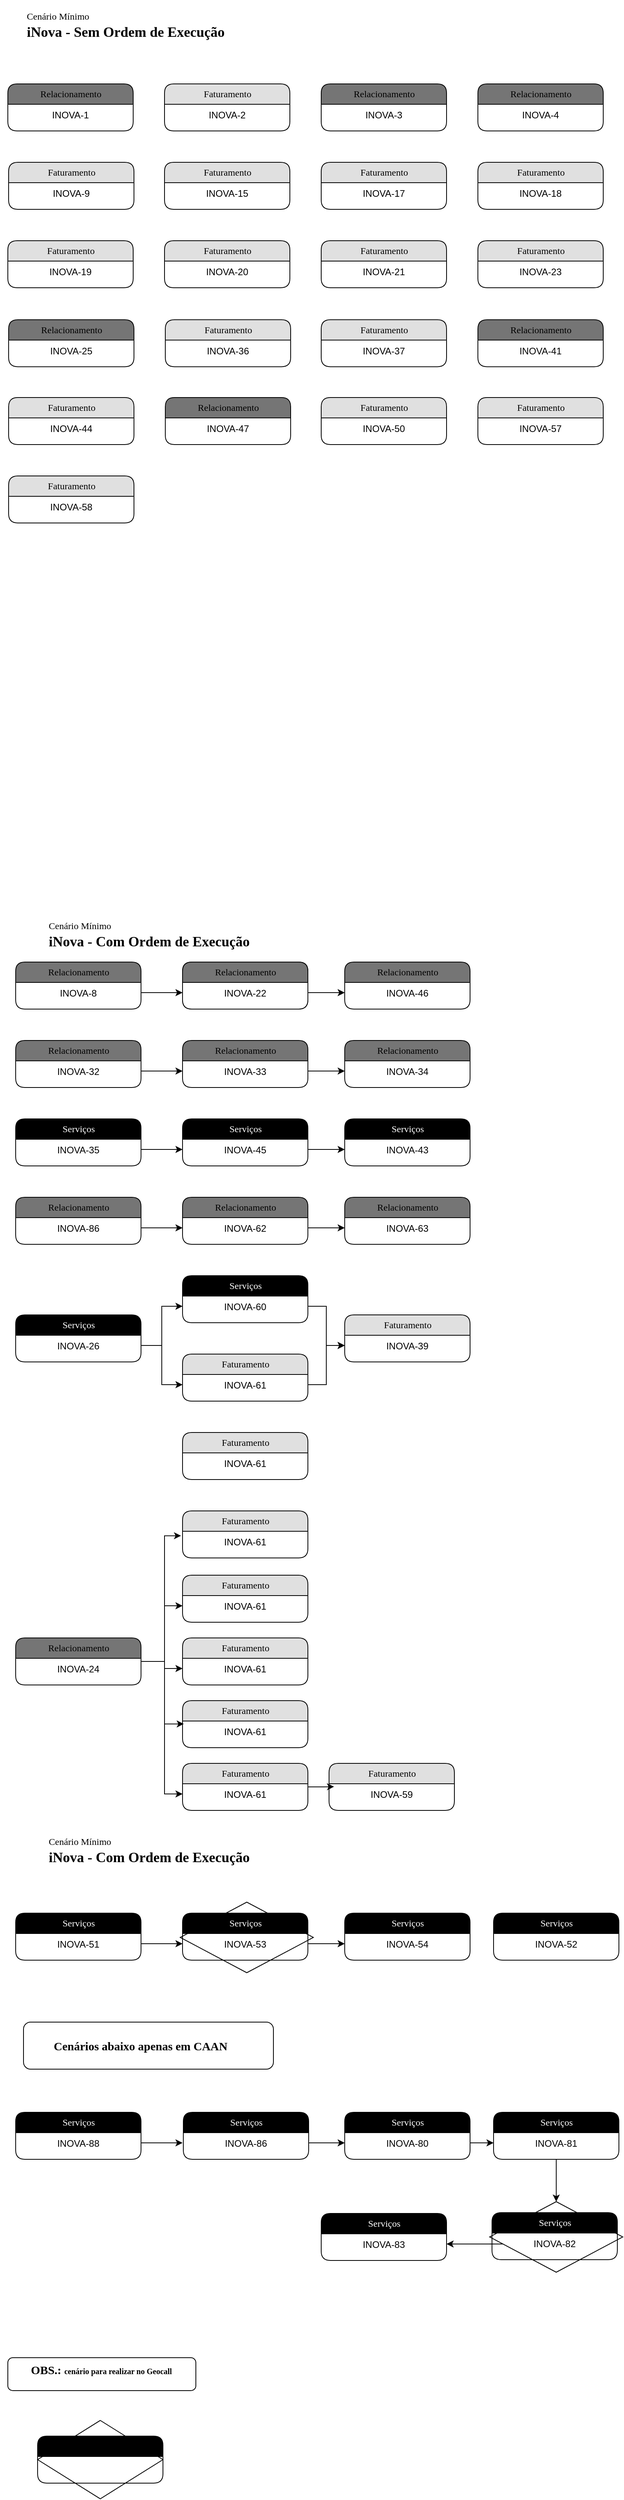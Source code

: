 <mxfile version="25.0.3">
  <diagram name="Page-1" id="5d7acffa-a066-3a61-03fe-96351882024d">
    <mxGraphModel dx="1105" dy="1634" grid="1" gridSize="10" guides="1" tooltips="1" connect="1" arrows="1" fold="1" page="1" pageScale="1" pageWidth="827" pageHeight="1169" background="#ffffff" math="0" shadow="0">
      <root>
        <mxCell id="0" />
        <mxCell id="1" parent="0" />
        <mxCell id="21ea969265ad0168-6" value="Relacionamento" style="swimlane;html=1;fontStyle=0;childLayout=stackLayout;horizontal=1;startSize=26;fillColor=#757575;horizontalStack=0;resizeParent=1;resizeLast=0;collapsible=0;marginBottom=0;swimlaneFillColor=default;align=center;rounded=1;shadow=0;comic=0;labelBackgroundColor=none;strokeWidth=1;fontFamily=Verdana;fontSize=12;swimlaneLine=1;arcSize=15;" parent="1" vertex="1">
          <mxGeometry x="30" y="-1052" width="160" height="60" as="geometry">
            <mxRectangle x="100" y="-737" width="140" height="30" as="alternateBounds" />
          </mxGeometry>
        </mxCell>
        <mxCell id="21ea969265ad0168-7" value="INOVA-1" style="text;html=1;strokeColor=none;fillColor=none;spacingLeft=4;spacingRight=4;whiteSpace=wrap;overflow=hidden;rotatable=0;points=[[0,0.5],[1,0.5]];portConstraint=eastwest;align=center;" parent="21ea969265ad0168-6" vertex="1">
          <mxGeometry y="26" width="160" height="26" as="geometry" />
        </mxCell>
        <mxCell id="HDJxrZw4YMF6eCiUrIUL-1" value="&lt;div style=&quot;text-align: left;&quot;&gt;&lt;span data-darkreader-inline-color=&quot;&quot; data-darkreader-inline-bgcolor=&quot;&quot; style=&quot;background-color: initial; color: rgb(0, 0, 0); --darkreader-inline-bgcolor: initial; --darkreader-inline-color: var(--darkreader-text-000000, #e8e6e3); font-weight: normal;&quot;&gt;&lt;font style=&quot;font-size: 12px;&quot;&gt;Cenário Mínimo&lt;/font&gt;&lt;/span&gt;&lt;/div&gt;&lt;div&gt;&lt;div&gt;iNova - Sem Ordem de Execução&lt;/div&gt;&lt;/div&gt;" style="text;html=1;align=center;verticalAlign=middle;resizable=0;points=[];autosize=1;strokeColor=none;fillColor=none;fontFamily=Verdana;fontStyle=1;fontSize=18;" vertex="1" parent="1">
          <mxGeometry x="20" y="-1159" width="320" height="60" as="geometry" />
        </mxCell>
        <mxCell id="HDJxrZw4YMF6eCiUrIUL-4" value="Faturamento" style="swimlane;html=1;fontStyle=0;childLayout=stackLayout;horizontal=1;startSize=26;fillColor=#e0e0e0;horizontalStack=0;resizeParent=1;resizeLast=0;collapsible=0;marginBottom=0;swimlaneFillColor=#ffffff;align=center;rounded=1;shadow=0;comic=0;labelBackgroundColor=none;strokeWidth=1;fontFamily=Verdana;fontSize=12;arcSize=15;" vertex="1" parent="1">
          <mxGeometry x="230" y="-1052" width="160" height="60" as="geometry" />
        </mxCell>
        <mxCell id="HDJxrZw4YMF6eCiUrIUL-5" value="INOVA-2" style="text;html=1;strokeColor=none;fillColor=none;spacingLeft=4;spacingRight=4;whiteSpace=wrap;overflow=hidden;rotatable=0;points=[[0,0.5],[1,0.5]];portConstraint=eastwest;align=center;" vertex="1" parent="HDJxrZw4YMF6eCiUrIUL-4">
          <mxGeometry y="26" width="160" height="26" as="geometry" />
        </mxCell>
        <mxCell id="HDJxrZw4YMF6eCiUrIUL-6" value="Faturamento" style="swimlane;html=1;fontStyle=0;childLayout=stackLayout;horizontal=1;startSize=26;fillColor=#e0e0e0;horizontalStack=0;resizeParent=1;resizeLast=0;collapsible=0;marginBottom=0;swimlaneFillColor=#ffffff;align=center;rounded=1;shadow=0;comic=0;labelBackgroundColor=none;strokeWidth=1;fontFamily=Verdana;fontSize=12" vertex="1" parent="1">
          <mxGeometry x="630" y="-852" width="160" height="60" as="geometry" />
        </mxCell>
        <mxCell id="HDJxrZw4YMF6eCiUrIUL-7" value="INOVA-23" style="text;html=1;strokeColor=none;fillColor=none;spacingLeft=4;spacingRight=4;whiteSpace=wrap;overflow=hidden;rotatable=0;points=[[0,0.5],[1,0.5]];portConstraint=eastwest;align=center;" vertex="1" parent="HDJxrZw4YMF6eCiUrIUL-6">
          <mxGeometry y="26" width="160" height="26" as="geometry" />
        </mxCell>
        <mxCell id="HDJxrZw4YMF6eCiUrIUL-8" value="Relacionamento" style="swimlane;html=1;fontStyle=0;childLayout=stackLayout;horizontal=1;startSize=26;fillColor=#757575;horizontalStack=0;resizeParent=1;resizeLast=0;collapsible=0;marginBottom=0;swimlaneFillColor=#ffffff;align=center;rounded=1;shadow=0;comic=0;labelBackgroundColor=none;strokeWidth=1;fontFamily=Verdana;fontSize=12;arcSize=15;" vertex="1" parent="1">
          <mxGeometry x="630" y="-1052" width="160" height="60" as="geometry" />
        </mxCell>
        <mxCell id="HDJxrZw4YMF6eCiUrIUL-9" value="INOVA-4" style="text;html=1;strokeColor=none;fillColor=none;spacingLeft=4;spacingRight=4;whiteSpace=wrap;overflow=hidden;rotatable=0;points=[[0,0.5],[1,0.5]];portConstraint=eastwest;align=center;" vertex="1" parent="HDJxrZw4YMF6eCiUrIUL-8">
          <mxGeometry y="26" width="160" height="26" as="geometry" />
        </mxCell>
        <mxCell id="HDJxrZw4YMF6eCiUrIUL-10" value="Relacionamento" style="swimlane;html=1;fontStyle=0;childLayout=stackLayout;horizontal=1;startSize=26;fillColor=#757575;horizontalStack=0;resizeParent=1;resizeLast=0;collapsible=0;marginBottom=0;swimlaneFillColor=#ffffff;align=center;rounded=1;shadow=0;comic=0;labelBackgroundColor=none;strokeWidth=1;fontFamily=Verdana;fontSize=12;arcSize=15;" vertex="1" parent="1">
          <mxGeometry x="430" y="-1052" width="160" height="60" as="geometry" />
        </mxCell>
        <mxCell id="HDJxrZw4YMF6eCiUrIUL-11" value="INOVA-3" style="text;html=1;strokeColor=none;fillColor=none;spacingLeft=4;spacingRight=4;whiteSpace=wrap;overflow=hidden;rotatable=0;points=[[0,0.5],[1,0.5]];portConstraint=eastwest;align=center;collapsible=0;" vertex="1" parent="HDJxrZw4YMF6eCiUrIUL-10">
          <mxGeometry y="26" width="160" height="26" as="geometry" />
        </mxCell>
        <mxCell id="HDJxrZw4YMF6eCiUrIUL-12" value="Faturamento" style="swimlane;html=1;fontStyle=0;childLayout=stackLayout;horizontal=1;startSize=26;fillColor=#e0e0e0;horizontalStack=0;resizeParent=1;resizeLast=0;collapsible=0;marginBottom=0;swimlaneFillColor=#ffffff;align=center;rounded=1;shadow=0;comic=0;labelBackgroundColor=none;strokeWidth=1;fontFamily=Verdana;fontSize=12;arcSize=15;" vertex="1" parent="1">
          <mxGeometry x="31" y="-952" width="160" height="60" as="geometry" />
        </mxCell>
        <mxCell id="HDJxrZw4YMF6eCiUrIUL-13" value="INOVA-9" style="text;html=1;strokeColor=none;fillColor=none;spacingLeft=4;spacingRight=4;whiteSpace=wrap;overflow=hidden;rotatable=0;points=[[0,0.5],[1,0.5]];portConstraint=eastwest;align=center;" vertex="1" parent="HDJxrZw4YMF6eCiUrIUL-12">
          <mxGeometry y="26" width="160" height="26" as="geometry" />
        </mxCell>
        <mxCell id="HDJxrZw4YMF6eCiUrIUL-16" value="Faturamento" style="swimlane;html=1;fontStyle=0;childLayout=stackLayout;horizontal=1;startSize=26;fillColor=#e0e0e0;horizontalStack=0;resizeParent=1;resizeLast=0;collapsible=0;marginBottom=0;swimlaneFillColor=#ffffff;align=center;rounded=1;shadow=0;comic=0;labelBackgroundColor=none;strokeWidth=1;fontFamily=Verdana;fontSize=12;arcSize=15;" vertex="1" parent="1">
          <mxGeometry x="630" y="-952" width="160" height="60" as="geometry" />
        </mxCell>
        <mxCell id="HDJxrZw4YMF6eCiUrIUL-17" value="INOVA-18" style="text;html=1;strokeColor=none;fillColor=none;spacingLeft=4;spacingRight=4;whiteSpace=wrap;overflow=hidden;rotatable=0;points=[[0,0.5],[1,0.5]];portConstraint=eastwest;align=center;" vertex="1" parent="HDJxrZw4YMF6eCiUrIUL-16">
          <mxGeometry y="26" width="160" height="26" as="geometry" />
        </mxCell>
        <mxCell id="HDJxrZw4YMF6eCiUrIUL-18" value="Faturamento" style="swimlane;html=1;fontStyle=0;childLayout=stackLayout;horizontal=1;startSize=26;fillColor=#e0e0e0;horizontalStack=0;resizeParent=1;resizeLast=0;collapsible=0;marginBottom=0;swimlaneFillColor=#ffffff;align=center;rounded=1;shadow=0;comic=0;labelBackgroundColor=none;strokeWidth=1;fontFamily=Verdana;fontSize=12;arcSize=15;" vertex="1" parent="1">
          <mxGeometry x="430" y="-952" width="160" height="60" as="geometry" />
        </mxCell>
        <mxCell id="HDJxrZw4YMF6eCiUrIUL-19" value="INOVA-17" style="text;html=1;strokeColor=none;fillColor=none;spacingLeft=4;spacingRight=4;whiteSpace=wrap;overflow=hidden;rotatable=0;points=[[0,0.5],[1,0.5]];portConstraint=eastwest;align=center;" vertex="1" parent="HDJxrZw4YMF6eCiUrIUL-18">
          <mxGeometry y="26" width="160" height="26" as="geometry" />
        </mxCell>
        <mxCell id="HDJxrZw4YMF6eCiUrIUL-20" value="Faturamento" style="swimlane;html=1;fontStyle=0;childLayout=stackLayout;horizontal=1;startSize=26;fillColor=#e0e0e0;horizontalStack=0;resizeParent=1;resizeLast=0;collapsible=0;marginBottom=0;swimlaneFillColor=#ffffff;align=center;rounded=1;shadow=0;comic=0;labelBackgroundColor=none;strokeWidth=1;fontFamily=Verdana;fontSize=12;arcSize=15;" vertex="1" parent="1">
          <mxGeometry x="230" y="-952" width="160" height="60" as="geometry" />
        </mxCell>
        <mxCell id="HDJxrZw4YMF6eCiUrIUL-21" value="INOVA-15" style="text;html=1;strokeColor=none;fillColor=none;spacingLeft=4;spacingRight=4;whiteSpace=wrap;overflow=hidden;rotatable=0;points=[[0,0.5],[1,0.5]];portConstraint=eastwest;align=center;" vertex="1" parent="HDJxrZw4YMF6eCiUrIUL-20">
          <mxGeometry y="26" width="160" height="26" as="geometry" />
        </mxCell>
        <mxCell id="HDJxrZw4YMF6eCiUrIUL-22" value="Faturamento" style="swimlane;html=1;fontStyle=0;childLayout=stackLayout;horizontal=1;startSize=26;fillColor=#e0e0e0;horizontalStack=0;resizeParent=1;resizeLast=0;collapsible=0;marginBottom=0;swimlaneFillColor=#ffffff;align=center;rounded=1;shadow=0;comic=0;labelBackgroundColor=none;strokeWidth=1;fontFamily=Verdana;fontSize=12;arcSize=15;" vertex="1" parent="1">
          <mxGeometry x="30" y="-852" width="160" height="60" as="geometry" />
        </mxCell>
        <mxCell id="HDJxrZw4YMF6eCiUrIUL-23" value="INOVA-19" style="text;html=1;strokeColor=none;fillColor=none;spacingLeft=4;spacingRight=4;whiteSpace=wrap;overflow=hidden;rotatable=0;points=[[0,0.5],[1,0.5]];portConstraint=eastwest;align=center;" vertex="1" parent="HDJxrZw4YMF6eCiUrIUL-22">
          <mxGeometry y="26" width="160" height="26" as="geometry" />
        </mxCell>
        <mxCell id="HDJxrZw4YMF6eCiUrIUL-47" value="Faturamento" style="swimlane;html=1;fontStyle=0;childLayout=stackLayout;horizontal=1;startSize=26;fillColor=#e0e0e0;horizontalStack=0;resizeParent=1;resizeLast=0;collapsible=0;marginBottom=0;swimlaneFillColor=#ffffff;align=center;rounded=1;shadow=0;comic=0;labelBackgroundColor=none;strokeWidth=1;fontFamily=Verdana;fontSize=12" vertex="1" parent="1">
          <mxGeometry x="630" y="-652" width="160" height="60" as="geometry" />
        </mxCell>
        <mxCell id="HDJxrZw4YMF6eCiUrIUL-48" value="INOVA-57" style="text;html=1;strokeColor=none;fillColor=none;spacingLeft=4;spacingRight=4;whiteSpace=wrap;overflow=hidden;rotatable=0;points=[[0,0.5],[1,0.5]];portConstraint=eastwest;align=center;" vertex="1" parent="HDJxrZw4YMF6eCiUrIUL-47">
          <mxGeometry y="26" width="160" height="26" as="geometry" />
        </mxCell>
        <mxCell id="HDJxrZw4YMF6eCiUrIUL-88" value="Faturamento" style="swimlane;html=1;fontStyle=0;childLayout=stackLayout;horizontal=1;startSize=26;fillColor=#e0e0e0;horizontalStack=0;resizeParent=1;resizeLast=0;collapsible=0;marginBottom=0;swimlaneFillColor=#ffffff;align=center;rounded=1;shadow=0;comic=0;labelBackgroundColor=none;strokeWidth=1;fontFamily=Verdana;fontSize=12" vertex="1" parent="1">
          <mxGeometry x="430" y="-852" width="160" height="60" as="geometry" />
        </mxCell>
        <mxCell id="HDJxrZw4YMF6eCiUrIUL-89" value="INOVA-21" style="text;html=1;strokeColor=none;fillColor=none;spacingLeft=4;spacingRight=4;whiteSpace=wrap;overflow=hidden;rotatable=0;points=[[0,0.5],[1,0.5]];portConstraint=eastwest;align=center;" vertex="1" parent="HDJxrZw4YMF6eCiUrIUL-88">
          <mxGeometry y="26" width="160" height="26" as="geometry" />
        </mxCell>
        <mxCell id="HDJxrZw4YMF6eCiUrIUL-90" value="&lt;div style=&quot;text-align: left;&quot;&gt;&lt;span data-darkreader-inline-color=&quot;&quot; data-darkreader-inline-bgcolor=&quot;&quot; style=&quot;background-color: initial; color: rgb(0, 0, 0); --darkreader-inline-bgcolor: initial; --darkreader-inline-color: var(--darkreader-text-000000, #e8e6e3); font-weight: normal;&quot;&gt;&lt;font style=&quot;font-size: 12px;&quot;&gt;Cenário Mínimo&lt;/font&gt;&lt;/span&gt;&lt;/div&gt;&lt;div&gt;&lt;div&gt;iNova - Com Ordem de Execução&lt;/div&gt;&lt;/div&gt;" style="text;html=1;align=center;verticalAlign=middle;resizable=0;points=[];autosize=1;strokeColor=none;fillColor=none;fontFamily=Verdana;fontStyle=1;fontSize=18;" vertex="1" parent="1">
          <mxGeometry x="50" y="1" width="320" height="60" as="geometry" />
        </mxCell>
        <mxCell id="HDJxrZw4YMF6eCiUrIUL-93" value="Faturamento" style="swimlane;html=1;fontStyle=0;childLayout=stackLayout;horizontal=1;startSize=26;fillColor=#e0e0e0;horizontalStack=0;resizeParent=1;resizeLast=0;collapsible=0;marginBottom=0;swimlaneFillColor=#ffffff;align=center;rounded=1;shadow=0;comic=0;labelBackgroundColor=none;strokeWidth=1;fontFamily=Verdana;fontSize=12;arcSize=15;" vertex="1" parent="1">
          <mxGeometry x="430" y="-652" width="160" height="60" as="geometry" />
        </mxCell>
        <mxCell id="HDJxrZw4YMF6eCiUrIUL-94" value="INOVA-50" style="text;html=1;strokeColor=none;fillColor=none;spacingLeft=4;spacingRight=4;whiteSpace=wrap;overflow=hidden;rotatable=0;points=[[0,0.5],[1,0.5]];portConstraint=eastwest;align=center;" vertex="1" parent="HDJxrZw4YMF6eCiUrIUL-93">
          <mxGeometry y="26" width="160" height="26" as="geometry" />
        </mxCell>
        <mxCell id="HDJxrZw4YMF6eCiUrIUL-95" value="Relacionamento" style="swimlane;html=1;fontStyle=0;childLayout=stackLayout;horizontal=1;startSize=26;fillColor=#757575;horizontalStack=0;resizeParent=1;resizeLast=0;collapsible=0;marginBottom=0;swimlaneFillColor=#ffffff;align=center;rounded=1;shadow=0;comic=0;labelBackgroundColor=none;strokeWidth=1;fontFamily=Verdana;fontSize=12;arcSize=15;" vertex="1" parent="1">
          <mxGeometry x="231" y="-652" width="160" height="60" as="geometry" />
        </mxCell>
        <mxCell id="HDJxrZw4YMF6eCiUrIUL-96" value="INOVA-47" style="text;html=1;strokeColor=none;fillColor=none;spacingLeft=4;spacingRight=4;whiteSpace=wrap;overflow=hidden;rotatable=0;points=[[0,0.5],[1,0.5]];portConstraint=eastwest;align=center;" vertex="1" parent="HDJxrZw4YMF6eCiUrIUL-95">
          <mxGeometry y="26" width="160" height="26" as="geometry" />
        </mxCell>
        <mxCell id="HDJxrZw4YMF6eCiUrIUL-111" value="Faturamento" style="swimlane;html=1;fontStyle=0;childLayout=stackLayout;horizontal=1;startSize=26;fillColor=#e0e0e0;horizontalStack=0;resizeParent=1;resizeLast=0;collapsible=0;marginBottom=0;swimlaneFillColor=#ffffff;align=center;rounded=1;shadow=0;comic=0;labelBackgroundColor=none;strokeWidth=1;fontFamily=Verdana;fontSize=12;arcSize=15;" vertex="1" parent="1">
          <mxGeometry x="230" y="-852" width="160" height="60" as="geometry" />
        </mxCell>
        <mxCell id="HDJxrZw4YMF6eCiUrIUL-112" value="INOVA-20" style="text;html=1;strokeColor=none;fillColor=none;spacingLeft=4;spacingRight=4;whiteSpace=wrap;overflow=hidden;rotatable=0;points=[[0,0.5],[1,0.5]];portConstraint=eastwest;align=center;" vertex="1" parent="HDJxrZw4YMF6eCiUrIUL-111">
          <mxGeometry y="26" width="160" height="26" as="geometry" />
        </mxCell>
        <mxCell id="HDJxrZw4YMF6eCiUrIUL-113" value="Faturamento" style="swimlane;html=1;fontStyle=0;childLayout=stackLayout;horizontal=1;startSize=26;fillColor=#e0e0e0;horizontalStack=0;resizeParent=1;resizeLast=0;collapsible=0;marginBottom=0;swimlaneFillColor=#ffffff;align=center;rounded=1;shadow=0;comic=0;labelBackgroundColor=none;strokeWidth=1;fontFamily=Verdana;fontSize=12" vertex="1" parent="1">
          <mxGeometry x="231" y="-751.25" width="160" height="60" as="geometry" />
        </mxCell>
        <mxCell id="HDJxrZw4YMF6eCiUrIUL-114" value="INOVA-36" style="text;html=1;strokeColor=none;fillColor=none;spacingLeft=4;spacingRight=4;whiteSpace=wrap;overflow=hidden;rotatable=0;points=[[0,0.5],[1,0.5]];portConstraint=eastwest;align=center;" vertex="1" parent="HDJxrZw4YMF6eCiUrIUL-113">
          <mxGeometry y="26" width="160" height="26" as="geometry" />
        </mxCell>
        <mxCell id="HDJxrZw4YMF6eCiUrIUL-115" value="Relacionamento" style="swimlane;html=1;fontStyle=0;childLayout=stackLayout;horizontal=1;startSize=26;fillColor=#757575;horizontalStack=0;resizeParent=1;resizeLast=0;collapsible=0;marginBottom=0;swimlaneFillColor=#ffffff;align=center;rounded=1;shadow=0;comic=0;labelBackgroundColor=none;strokeWidth=1;fontFamily=Verdana;fontSize=12;arcSize=15;" vertex="1" parent="1">
          <mxGeometry x="630" y="-751.25" width="160" height="60" as="geometry" />
        </mxCell>
        <mxCell id="HDJxrZw4YMF6eCiUrIUL-116" value="INOVA-41" style="text;html=1;strokeColor=none;fillColor=none;spacingLeft=4;spacingRight=4;whiteSpace=wrap;overflow=hidden;rotatable=0;points=[[0,0.5],[1,0.5]];portConstraint=eastwest;align=center;" vertex="1" parent="HDJxrZw4YMF6eCiUrIUL-115">
          <mxGeometry y="26" width="160" height="26" as="geometry" />
        </mxCell>
        <mxCell id="HDJxrZw4YMF6eCiUrIUL-117" value="Faturamento" style="swimlane;html=1;fontStyle=0;childLayout=stackLayout;horizontal=1;startSize=26;fillColor=#e0e0e0;horizontalStack=0;resizeParent=1;resizeLast=0;collapsible=0;marginBottom=0;swimlaneFillColor=#ffffff;align=center;rounded=1;shadow=0;comic=0;labelBackgroundColor=none;strokeWidth=1;fontFamily=Verdana;fontSize=12;arcSize=15;" vertex="1" parent="1">
          <mxGeometry x="31" y="-652" width="160" height="60" as="geometry" />
        </mxCell>
        <mxCell id="HDJxrZw4YMF6eCiUrIUL-118" value="INOVA-44" style="text;html=1;strokeColor=none;fillColor=none;spacingLeft=4;spacingRight=4;whiteSpace=wrap;overflow=hidden;rotatable=0;points=[[0,0.5],[1,0.5]];portConstraint=eastwest;align=center;" vertex="1" parent="HDJxrZw4YMF6eCiUrIUL-117">
          <mxGeometry y="26" width="160" height="26" as="geometry" />
        </mxCell>
        <mxCell id="HDJxrZw4YMF6eCiUrIUL-119" value="Relacionamento" style="swimlane;html=1;fontStyle=0;childLayout=stackLayout;horizontal=1;startSize=26;fillColor=#757575;horizontalStack=0;resizeParent=1;resizeLast=0;collapsible=0;marginBottom=0;swimlaneFillColor=#ffffff;align=center;rounded=1;shadow=0;comic=0;labelBackgroundColor=none;strokeWidth=1;fontFamily=Verdana;fontSize=12;arcSize=15;" vertex="1" parent="1">
          <mxGeometry x="31" y="-751.25" width="160" height="60" as="geometry" />
        </mxCell>
        <mxCell id="HDJxrZw4YMF6eCiUrIUL-120" value="INOVA-25" style="text;html=1;strokeColor=none;fillColor=none;spacingLeft=4;spacingRight=4;whiteSpace=wrap;overflow=hidden;rotatable=0;points=[[0,0.5],[1,0.5]];portConstraint=eastwest;align=center;" vertex="1" parent="HDJxrZw4YMF6eCiUrIUL-119">
          <mxGeometry y="26" width="160" height="26" as="geometry" />
        </mxCell>
        <mxCell id="HDJxrZw4YMF6eCiUrIUL-121" value="Faturamento" style="swimlane;html=1;fontStyle=0;childLayout=stackLayout;horizontal=1;startSize=26;fillColor=#e0e0e0;horizontalStack=0;resizeParent=1;resizeLast=0;collapsible=0;marginBottom=0;swimlaneFillColor=#ffffff;align=center;rounded=1;shadow=0;comic=0;labelBackgroundColor=none;strokeWidth=1;fontFamily=Verdana;fontSize=12" vertex="1" parent="1">
          <mxGeometry x="430" y="-751.25" width="160" height="60" as="geometry" />
        </mxCell>
        <mxCell id="HDJxrZw4YMF6eCiUrIUL-122" value="INOVA-37" style="text;html=1;strokeColor=none;fillColor=none;spacingLeft=4;spacingRight=4;whiteSpace=wrap;overflow=hidden;rotatable=0;points=[[0,0.5],[1,0.5]];portConstraint=eastwest;align=center;" vertex="1" parent="HDJxrZw4YMF6eCiUrIUL-121">
          <mxGeometry y="26" width="160" height="26" as="geometry" />
        </mxCell>
        <mxCell id="HDJxrZw4YMF6eCiUrIUL-123" value="Faturamento" style="swimlane;html=1;fontStyle=0;childLayout=stackLayout;horizontal=1;startSize=26;fillColor=#e0e0e0;horizontalStack=0;resizeParent=1;resizeLast=0;collapsible=0;marginBottom=0;swimlaneFillColor=#ffffff;align=center;rounded=1;shadow=0;comic=0;labelBackgroundColor=none;strokeWidth=1;fontFamily=Verdana;fontSize=12;arcSize=15;" vertex="1" parent="1">
          <mxGeometry x="31" y="-552" width="160" height="60" as="geometry" />
        </mxCell>
        <mxCell id="HDJxrZw4YMF6eCiUrIUL-124" value="INOVA-58" style="text;html=1;strokeColor=none;fillColor=none;spacingLeft=4;spacingRight=4;whiteSpace=wrap;overflow=hidden;rotatable=0;points=[[0,0.5],[1,0.5]];portConstraint=eastwest;align=center;" vertex="1" parent="HDJxrZw4YMF6eCiUrIUL-123">
          <mxGeometry y="26" width="160" height="26" as="geometry" />
        </mxCell>
        <mxCell id="HDJxrZw4YMF6eCiUrIUL-125" value="Relacionamento" style="swimlane;html=1;fontStyle=0;childLayout=stackLayout;horizontal=1;startSize=26;fillColor=#757575;horizontalStack=0;resizeParent=1;resizeLast=0;collapsible=0;marginBottom=0;swimlaneFillColor=default;align=center;rounded=1;shadow=0;comic=0;labelBackgroundColor=none;strokeWidth=1;fontFamily=Verdana;fontSize=12;swimlaneLine=1;arcSize=15;" vertex="1" parent="1">
          <mxGeometry x="40" y="68" width="160" height="60" as="geometry">
            <mxRectangle x="100" y="-737" width="140" height="30" as="alternateBounds" />
          </mxGeometry>
        </mxCell>
        <mxCell id="HDJxrZw4YMF6eCiUrIUL-126" value="INOVA-8" style="text;html=1;strokeColor=none;fillColor=none;spacingLeft=4;spacingRight=4;whiteSpace=wrap;overflow=hidden;rotatable=0;points=[[0,0.5],[1,0.5]];portConstraint=eastwest;align=center;" vertex="1" parent="HDJxrZw4YMF6eCiUrIUL-125">
          <mxGeometry y="26" width="160" height="26" as="geometry" />
        </mxCell>
        <mxCell id="HDJxrZw4YMF6eCiUrIUL-129" value="Faturamento" style="swimlane;html=1;fontStyle=0;childLayout=stackLayout;horizontal=1;startSize=26;fillColor=#e0e0e0;horizontalStack=0;resizeParent=1;resizeLast=0;collapsible=0;marginBottom=0;swimlaneFillColor=#ffffff;align=center;rounded=1;shadow=0;comic=0;labelBackgroundColor=none;strokeWidth=1;fontFamily=Verdana;fontSize=12;arcSize=15;" vertex="1" parent="1">
          <mxGeometry x="253" y="568" width="160" height="60" as="geometry" />
        </mxCell>
        <mxCell id="HDJxrZw4YMF6eCiUrIUL-130" value="INOVA-61" style="text;html=1;strokeColor=none;fillColor=none;spacingLeft=4;spacingRight=4;whiteSpace=wrap;overflow=hidden;rotatable=0;points=[[0,0.5],[1,0.5]];portConstraint=eastwest;align=center;" vertex="1" parent="HDJxrZw4YMF6eCiUrIUL-129">
          <mxGeometry y="26" width="160" height="26" as="geometry" />
        </mxCell>
        <mxCell id="HDJxrZw4YMF6eCiUrIUL-131" value="Serviços" style="swimlane;html=1;fontStyle=0;childLayout=stackLayout;horizontal=1;startSize=26;fillColor=#000000;horizontalStack=0;resizeParent=1;resizeLast=0;collapsible=0;marginBottom=0;swimlaneFillColor=#ffffff;align=center;rounded=1;shadow=0;comic=0;labelBackgroundColor=none;strokeWidth=1;fontFamily=Verdana;fontSize=12;arcSize=15;fillStyle=solid;fontColor=#FFFFFF;" vertex="1" parent="1">
          <mxGeometry x="40" y="268" width="160" height="60" as="geometry" />
        </mxCell>
        <mxCell id="HDJxrZw4YMF6eCiUrIUL-132" value="INOVA-35" style="text;html=1;strokeColor=none;fillColor=none;spacingLeft=4;spacingRight=4;whiteSpace=wrap;overflow=hidden;rotatable=0;points=[[0,0.5],[1,0.5]];portConstraint=eastwest;align=center;" vertex="1" parent="HDJxrZw4YMF6eCiUrIUL-131">
          <mxGeometry y="26" width="160" height="26" as="geometry" />
        </mxCell>
        <mxCell id="HDJxrZw4YMF6eCiUrIUL-135" value="Relacionamento" style="swimlane;html=1;fontStyle=0;childLayout=stackLayout;horizontal=1;startSize=26;fillColor=#757575;horizontalStack=0;resizeParent=1;resizeLast=0;collapsible=0;marginBottom=0;swimlaneFillColor=default;align=center;rounded=1;shadow=0;comic=0;labelBackgroundColor=none;strokeWidth=1;fontFamily=Verdana;fontSize=12;swimlaneLine=1;arcSize=15;" vertex="1" parent="1">
          <mxGeometry x="40" y="168" width="160" height="60" as="geometry">
            <mxRectangle x="100" y="-737" width="140" height="30" as="alternateBounds" />
          </mxGeometry>
        </mxCell>
        <mxCell id="HDJxrZw4YMF6eCiUrIUL-136" value="INOVA-32" style="text;html=1;strokeColor=none;fillColor=none;spacingLeft=4;spacingRight=4;whiteSpace=wrap;overflow=hidden;rotatable=0;points=[[0,0.5],[1,0.5]];portConstraint=eastwest;align=center;" vertex="1" parent="HDJxrZw4YMF6eCiUrIUL-135">
          <mxGeometry y="26" width="160" height="26" as="geometry" />
        </mxCell>
        <mxCell id="HDJxrZw4YMF6eCiUrIUL-137" value="Relacionamento" style="swimlane;html=1;fontStyle=0;childLayout=stackLayout;horizontal=1;startSize=26;fillColor=#757575;horizontalStack=0;resizeParent=1;resizeLast=0;collapsible=0;marginBottom=0;swimlaneFillColor=default;align=center;rounded=1;shadow=0;comic=0;labelBackgroundColor=none;strokeWidth=1;fontFamily=Verdana;fontSize=12;swimlaneLine=1;arcSize=15;" vertex="1" parent="1">
          <mxGeometry x="40" y="368" width="160" height="60" as="geometry">
            <mxRectangle x="100" y="-737" width="140" height="30" as="alternateBounds" />
          </mxGeometry>
        </mxCell>
        <mxCell id="HDJxrZw4YMF6eCiUrIUL-138" value="INOVA-86&lt;div&gt;&lt;br&gt;&lt;/div&gt;" style="text;html=1;strokeColor=none;fillColor=none;spacingLeft=4;spacingRight=4;whiteSpace=wrap;overflow=hidden;rotatable=0;points=[[0,0.5],[1,0.5]];portConstraint=eastwest;align=center;" vertex="1" parent="HDJxrZw4YMF6eCiUrIUL-137">
          <mxGeometry y="26" width="160" height="26" as="geometry" />
        </mxCell>
        <mxCell id="HDJxrZw4YMF6eCiUrIUL-139" value="Serviços" style="swimlane;html=1;fontStyle=0;childLayout=stackLayout;horizontal=1;startSize=26;fillColor=#000000;horizontalStack=0;resizeParent=1;resizeLast=0;collapsible=0;marginBottom=0;swimlaneFillColor=#ffffff;align=center;rounded=1;shadow=0;comic=0;labelBackgroundColor=none;strokeWidth=1;fontFamily=Verdana;fontSize=12;arcSize=15;fillStyle=solid;fontColor=#FFFFFF;" vertex="1" parent="1">
          <mxGeometry x="40" y="518" width="160" height="60" as="geometry" />
        </mxCell>
        <mxCell id="HDJxrZw4YMF6eCiUrIUL-140" value="INOVA-26" style="text;html=1;strokeColor=none;fillColor=none;spacingLeft=4;spacingRight=4;whiteSpace=wrap;overflow=hidden;rotatable=0;points=[[0,0.5],[1,0.5]];portConstraint=eastwest;align=center;" vertex="1" parent="HDJxrZw4YMF6eCiUrIUL-139">
          <mxGeometry y="26" width="160" height="26" as="geometry" />
        </mxCell>
        <mxCell id="HDJxrZw4YMF6eCiUrIUL-197" value="" style="edgeStyle=orthogonalEdgeStyle;rounded=0;orthogonalLoop=1;jettySize=auto;html=1;" edge="1" parent="1" source="HDJxrZw4YMF6eCiUrIUL-141" target="HDJxrZw4YMF6eCiUrIUL-192">
          <mxGeometry relative="1" as="geometry">
            <Array as="points">
              <mxPoint x="230" y="960" />
              <mxPoint x="230" y="969" />
            </Array>
          </mxGeometry>
        </mxCell>
        <mxCell id="HDJxrZw4YMF6eCiUrIUL-198" style="edgeStyle=orthogonalEdgeStyle;rounded=0;orthogonalLoop=1;jettySize=auto;html=1;entryX=0;entryY=0.5;entryDx=0;entryDy=0;" edge="1" parent="1" source="HDJxrZw4YMF6eCiUrIUL-141" target="HDJxrZw4YMF6eCiUrIUL-190">
          <mxGeometry relative="1" as="geometry">
            <Array as="points">
              <mxPoint x="230" y="960" />
              <mxPoint x="230" y="889" />
            </Array>
          </mxGeometry>
        </mxCell>
        <mxCell id="HDJxrZw4YMF6eCiUrIUL-203" style="edgeStyle=orthogonalEdgeStyle;rounded=0;orthogonalLoop=1;jettySize=auto;html=1;entryX=0;entryY=0.5;entryDx=0;entryDy=0;" edge="1" parent="1" source="HDJxrZw4YMF6eCiUrIUL-141" target="HDJxrZw4YMF6eCiUrIUL-196">
          <mxGeometry relative="1" as="geometry">
            <Array as="points">
              <mxPoint x="230" y="960" />
              <mxPoint x="230" y="1129" />
            </Array>
          </mxGeometry>
        </mxCell>
        <mxCell id="HDJxrZw4YMF6eCiUrIUL-141" value="Relacionamento" style="swimlane;html=1;fontStyle=0;childLayout=stackLayout;horizontal=1;startSize=26;fillColor=#757575;horizontalStack=0;resizeParent=1;resizeLast=0;collapsible=0;marginBottom=0;swimlaneFillColor=default;align=center;rounded=1;shadow=0;comic=0;labelBackgroundColor=none;strokeWidth=1;fontFamily=Verdana;fontSize=12;swimlaneLine=1;arcSize=15;" vertex="1" parent="1">
          <mxGeometry x="40" y="930" width="160" height="60" as="geometry">
            <mxRectangle x="100" y="-737" width="140" height="30" as="alternateBounds" />
          </mxGeometry>
        </mxCell>
        <mxCell id="HDJxrZw4YMF6eCiUrIUL-142" value="INOVA-24" style="text;html=1;strokeColor=none;fillColor=none;spacingLeft=4;spacingRight=4;whiteSpace=wrap;overflow=hidden;rotatable=0;points=[[0,0.5],[1,0.5]];portConstraint=eastwest;align=center;" vertex="1" parent="HDJxrZw4YMF6eCiUrIUL-141">
          <mxGeometry y="26" width="160" height="26" as="geometry" />
        </mxCell>
        <mxCell id="HDJxrZw4YMF6eCiUrIUL-143" value="Relacionamento" style="swimlane;html=1;fontStyle=0;childLayout=stackLayout;horizontal=1;startSize=26;fillColor=#757575;horizontalStack=0;resizeParent=1;resizeLast=0;collapsible=0;marginBottom=0;swimlaneFillColor=default;align=center;rounded=1;shadow=0;comic=0;labelBackgroundColor=none;strokeWidth=1;fontFamily=Verdana;fontSize=12;swimlaneLine=1;arcSize=15;" vertex="1" parent="1">
          <mxGeometry x="253" y="68" width="160" height="60" as="geometry">
            <mxRectangle x="100" y="-737" width="140" height="30" as="alternateBounds" />
          </mxGeometry>
        </mxCell>
        <mxCell id="HDJxrZw4YMF6eCiUrIUL-144" value="INOVA-1" style="text;html=1;strokeColor=none;fillColor=none;spacingLeft=4;spacingRight=4;whiteSpace=wrap;overflow=hidden;rotatable=0;points=[[0,0.5],[1,0.5]];portConstraint=eastwest;align=center;" vertex="1" parent="HDJxrZw4YMF6eCiUrIUL-143">
          <mxGeometry y="26" width="160" height="26" as="geometry" />
        </mxCell>
        <mxCell id="HDJxrZw4YMF6eCiUrIUL-145" value="" style="edgeStyle=orthogonalEdgeStyle;rounded=0;orthogonalLoop=1;jettySize=auto;html=1;" edge="1" parent="1" source="HDJxrZw4YMF6eCiUrIUL-126" target="HDJxrZw4YMF6eCiUrIUL-144">
          <mxGeometry relative="1" as="geometry" />
        </mxCell>
        <mxCell id="HDJxrZw4YMF6eCiUrIUL-146" value="Relacionamento" style="swimlane;html=1;fontStyle=0;childLayout=stackLayout;horizontal=1;startSize=26;fillColor=#757575;horizontalStack=0;resizeParent=1;resizeLast=0;collapsible=0;marginBottom=0;swimlaneFillColor=default;align=center;rounded=1;shadow=0;comic=0;labelBackgroundColor=none;strokeWidth=1;fontFamily=Verdana;fontSize=12;swimlaneLine=1;arcSize=15;" vertex="1" parent="1">
          <mxGeometry x="253" y="68" width="160" height="60" as="geometry">
            <mxRectangle x="100" y="-737" width="140" height="30" as="alternateBounds" />
          </mxGeometry>
        </mxCell>
        <mxCell id="HDJxrZw4YMF6eCiUrIUL-147" value="INOVA-22" style="text;html=1;strokeColor=none;fillColor=none;spacingLeft=4;spacingRight=4;whiteSpace=wrap;overflow=hidden;rotatable=0;points=[[0,0.5],[1,0.5]];portConstraint=eastwest;align=center;" vertex="1" parent="HDJxrZw4YMF6eCiUrIUL-146">
          <mxGeometry y="26" width="160" height="26" as="geometry" />
        </mxCell>
        <mxCell id="HDJxrZw4YMF6eCiUrIUL-148" value="Relacionamento" style="swimlane;html=1;fontStyle=0;childLayout=stackLayout;horizontal=1;startSize=26;fillColor=#757575;horizontalStack=0;resizeParent=1;resizeLast=0;collapsible=0;marginBottom=0;swimlaneFillColor=default;align=center;rounded=1;shadow=0;comic=0;labelBackgroundColor=none;strokeWidth=1;fontFamily=Verdana;fontSize=12;swimlaneLine=1;arcSize=15;" vertex="1" parent="1">
          <mxGeometry x="460" y="68" width="160" height="60" as="geometry">
            <mxRectangle x="100" y="-737" width="140" height="30" as="alternateBounds" />
          </mxGeometry>
        </mxCell>
        <mxCell id="HDJxrZw4YMF6eCiUrIUL-149" value="INOVA-46" style="text;html=1;strokeColor=none;fillColor=none;spacingLeft=4;spacingRight=4;whiteSpace=wrap;overflow=hidden;rotatable=0;points=[[0,0.5],[1,0.5]];portConstraint=eastwest;align=center;" vertex="1" parent="HDJxrZw4YMF6eCiUrIUL-148">
          <mxGeometry y="26" width="160" height="26" as="geometry" />
        </mxCell>
        <mxCell id="HDJxrZw4YMF6eCiUrIUL-152" value="" style="edgeStyle=orthogonalEdgeStyle;rounded=0;orthogonalLoop=1;jettySize=auto;html=1;" edge="1" parent="1" source="HDJxrZw4YMF6eCiUrIUL-147" target="HDJxrZw4YMF6eCiUrIUL-149">
          <mxGeometry relative="1" as="geometry" />
        </mxCell>
        <mxCell id="HDJxrZw4YMF6eCiUrIUL-153" value="Relacionamento" style="swimlane;html=1;fontStyle=0;childLayout=stackLayout;horizontal=1;startSize=26;fillColor=#757575;horizontalStack=0;resizeParent=1;resizeLast=0;collapsible=0;marginBottom=0;swimlaneFillColor=default;align=center;rounded=1;shadow=0;comic=0;labelBackgroundColor=none;strokeWidth=1;fontFamily=Verdana;fontSize=12;swimlaneLine=1;arcSize=15;" vertex="1" parent="1">
          <mxGeometry x="253" y="168" width="160" height="60" as="geometry">
            <mxRectangle x="100" y="-737" width="140" height="30" as="alternateBounds" />
          </mxGeometry>
        </mxCell>
        <mxCell id="HDJxrZw4YMF6eCiUrIUL-154" value="INOVA-33" style="text;html=1;strokeColor=none;fillColor=none;spacingLeft=4;spacingRight=4;whiteSpace=wrap;overflow=hidden;rotatable=0;points=[[0,0.5],[1,0.5]];portConstraint=eastwest;align=center;" vertex="1" parent="HDJxrZw4YMF6eCiUrIUL-153">
          <mxGeometry y="26" width="160" height="26" as="geometry" />
        </mxCell>
        <mxCell id="HDJxrZw4YMF6eCiUrIUL-155" value="" style="edgeStyle=orthogonalEdgeStyle;rounded=0;orthogonalLoop=1;jettySize=auto;html=1;" edge="1" parent="1" source="HDJxrZw4YMF6eCiUrIUL-136" target="HDJxrZw4YMF6eCiUrIUL-154">
          <mxGeometry relative="1" as="geometry" />
        </mxCell>
        <mxCell id="HDJxrZw4YMF6eCiUrIUL-156" value="Relacionamento" style="swimlane;html=1;fontStyle=0;childLayout=stackLayout;horizontal=1;startSize=26;fillColor=#757575;horizontalStack=0;resizeParent=1;resizeLast=0;collapsible=0;marginBottom=0;swimlaneFillColor=default;align=center;rounded=1;shadow=0;comic=0;labelBackgroundColor=none;strokeWidth=1;fontFamily=Verdana;fontSize=12;swimlaneLine=1;arcSize=15;" vertex="1" parent="1">
          <mxGeometry x="460" y="168" width="160" height="60" as="geometry">
            <mxRectangle x="100" y="-737" width="140" height="30" as="alternateBounds" />
          </mxGeometry>
        </mxCell>
        <mxCell id="HDJxrZw4YMF6eCiUrIUL-157" value="INOVA-34" style="text;html=1;strokeColor=none;fillColor=none;spacingLeft=4;spacingRight=4;whiteSpace=wrap;overflow=hidden;rotatable=0;points=[[0,0.5],[1,0.5]];portConstraint=eastwest;align=center;" vertex="1" parent="HDJxrZw4YMF6eCiUrIUL-156">
          <mxGeometry y="26" width="160" height="26" as="geometry" />
        </mxCell>
        <mxCell id="HDJxrZw4YMF6eCiUrIUL-158" value="" style="edgeStyle=orthogonalEdgeStyle;rounded=0;orthogonalLoop=1;jettySize=auto;html=1;" edge="1" parent="1" source="HDJxrZw4YMF6eCiUrIUL-154" target="HDJxrZw4YMF6eCiUrIUL-157">
          <mxGeometry relative="1" as="geometry" />
        </mxCell>
        <mxCell id="HDJxrZw4YMF6eCiUrIUL-159" value="Serviços" style="swimlane;html=1;fontStyle=0;childLayout=stackLayout;horizontal=1;startSize=26;fillColor=#000000;horizontalStack=0;resizeParent=1;resizeLast=0;collapsible=0;marginBottom=0;swimlaneFillColor=#ffffff;align=center;rounded=1;shadow=0;comic=0;labelBackgroundColor=none;strokeWidth=1;fontFamily=Verdana;fontSize=12;arcSize=15;fillStyle=solid;fontColor=#FFFFFF;" vertex="1" parent="1">
          <mxGeometry x="253" y="268" width="160" height="60" as="geometry" />
        </mxCell>
        <mxCell id="HDJxrZw4YMF6eCiUrIUL-160" value="INOVA-45" style="text;html=1;strokeColor=none;fillColor=none;spacingLeft=4;spacingRight=4;whiteSpace=wrap;overflow=hidden;rotatable=0;points=[[0,0.5],[1,0.5]];portConstraint=eastwest;align=center;" vertex="1" parent="HDJxrZw4YMF6eCiUrIUL-159">
          <mxGeometry y="26" width="160" height="26" as="geometry" />
        </mxCell>
        <mxCell id="HDJxrZw4YMF6eCiUrIUL-161" value="Serviços" style="swimlane;html=1;fontStyle=0;childLayout=stackLayout;horizontal=1;startSize=26;fillColor=#000000;horizontalStack=0;resizeParent=1;resizeLast=0;collapsible=0;marginBottom=0;swimlaneFillColor=#ffffff;align=center;rounded=1;shadow=0;comic=0;labelBackgroundColor=none;strokeWidth=1;fontFamily=Verdana;fontSize=12;arcSize=15;fillStyle=solid;fontColor=#FFFFFF;" vertex="1" parent="1">
          <mxGeometry x="460" y="268" width="160" height="60" as="geometry" />
        </mxCell>
        <mxCell id="HDJxrZw4YMF6eCiUrIUL-162" value="INOVA-43" style="text;html=1;strokeColor=none;fillColor=none;spacingLeft=4;spacingRight=4;whiteSpace=wrap;overflow=hidden;rotatable=0;points=[[0,0.5],[1,0.5]];portConstraint=eastwest;align=center;" vertex="1" parent="HDJxrZw4YMF6eCiUrIUL-161">
          <mxGeometry y="26" width="160" height="26" as="geometry" />
        </mxCell>
        <mxCell id="HDJxrZw4YMF6eCiUrIUL-163" value="" style="edgeStyle=orthogonalEdgeStyle;rounded=0;orthogonalLoop=1;jettySize=auto;html=1;" edge="1" parent="1" source="HDJxrZw4YMF6eCiUrIUL-132" target="HDJxrZw4YMF6eCiUrIUL-160">
          <mxGeometry relative="1" as="geometry" />
        </mxCell>
        <mxCell id="HDJxrZw4YMF6eCiUrIUL-164" value="" style="edgeStyle=orthogonalEdgeStyle;rounded=0;orthogonalLoop=1;jettySize=auto;html=1;" edge="1" parent="1" source="HDJxrZw4YMF6eCiUrIUL-160" target="HDJxrZw4YMF6eCiUrIUL-162">
          <mxGeometry relative="1" as="geometry" />
        </mxCell>
        <mxCell id="HDJxrZw4YMF6eCiUrIUL-165" value="Relacionamento" style="swimlane;html=1;fontStyle=0;childLayout=stackLayout;horizontal=1;startSize=26;fillColor=#757575;horizontalStack=0;resizeParent=1;resizeLast=0;collapsible=0;marginBottom=0;swimlaneFillColor=default;align=center;rounded=1;shadow=0;comic=0;labelBackgroundColor=none;strokeWidth=1;fontFamily=Verdana;fontSize=12;swimlaneLine=1;arcSize=15;" vertex="1" parent="1">
          <mxGeometry x="253" y="368" width="160" height="60" as="geometry">
            <mxRectangle x="100" y="-737" width="140" height="30" as="alternateBounds" />
          </mxGeometry>
        </mxCell>
        <mxCell id="HDJxrZw4YMF6eCiUrIUL-166" value="INOVA-62&lt;div&gt;&lt;br&gt;&lt;/div&gt;" style="text;html=1;strokeColor=none;fillColor=none;spacingLeft=4;spacingRight=4;whiteSpace=wrap;overflow=hidden;rotatable=0;points=[[0,0.5],[1,0.5]];portConstraint=eastwest;align=center;" vertex="1" parent="HDJxrZw4YMF6eCiUrIUL-165">
          <mxGeometry y="26" width="160" height="26" as="geometry" />
        </mxCell>
        <mxCell id="HDJxrZw4YMF6eCiUrIUL-167" value="Relacionamento" style="swimlane;html=1;fontStyle=0;childLayout=stackLayout;horizontal=1;startSize=26;fillColor=#757575;horizontalStack=0;resizeParent=1;resizeLast=0;collapsible=0;marginBottom=0;swimlaneFillColor=default;align=center;rounded=1;shadow=0;comic=0;labelBackgroundColor=none;strokeWidth=1;fontFamily=Verdana;fontSize=12;swimlaneLine=1;arcSize=15;" vertex="1" parent="1">
          <mxGeometry x="460" y="368" width="160" height="60" as="geometry">
            <mxRectangle x="100" y="-737" width="140" height="30" as="alternateBounds" />
          </mxGeometry>
        </mxCell>
        <mxCell id="HDJxrZw4YMF6eCiUrIUL-168" value="INOVA-63&lt;div&gt;&lt;br&gt;&lt;/div&gt;" style="text;html=1;strokeColor=none;fillColor=none;spacingLeft=4;spacingRight=4;whiteSpace=wrap;overflow=hidden;rotatable=0;points=[[0,0.5],[1,0.5]];portConstraint=eastwest;align=center;" vertex="1" parent="HDJxrZw4YMF6eCiUrIUL-167">
          <mxGeometry y="26" width="160" height="26" as="geometry" />
        </mxCell>
        <mxCell id="HDJxrZw4YMF6eCiUrIUL-169" value="" style="edgeStyle=orthogonalEdgeStyle;rounded=0;orthogonalLoop=1;jettySize=auto;html=1;" edge="1" parent="1" source="HDJxrZw4YMF6eCiUrIUL-138" target="HDJxrZw4YMF6eCiUrIUL-166">
          <mxGeometry relative="1" as="geometry" />
        </mxCell>
        <mxCell id="HDJxrZw4YMF6eCiUrIUL-170" value="" style="edgeStyle=orthogonalEdgeStyle;rounded=0;orthogonalLoop=1;jettySize=auto;html=1;" edge="1" parent="1" source="HDJxrZw4YMF6eCiUrIUL-166" target="HDJxrZw4YMF6eCiUrIUL-168">
          <mxGeometry relative="1" as="geometry" />
        </mxCell>
        <mxCell id="HDJxrZw4YMF6eCiUrIUL-171" value="Serviços" style="swimlane;html=1;fontStyle=0;childLayout=stackLayout;horizontal=1;startSize=26;fillColor=#000000;horizontalStack=0;resizeParent=1;resizeLast=0;collapsible=0;marginBottom=0;swimlaneFillColor=#ffffff;align=center;rounded=1;shadow=0;comic=0;labelBackgroundColor=none;strokeWidth=1;fontFamily=Verdana;fontSize=12;arcSize=15;fillStyle=solid;fontColor=#FFFFFF;" vertex="1" parent="1">
          <mxGeometry x="253" y="468" width="160" height="60" as="geometry" />
        </mxCell>
        <mxCell id="HDJxrZw4YMF6eCiUrIUL-172" value="INOVA-60" style="text;html=1;strokeColor=none;fillColor=none;spacingLeft=4;spacingRight=4;whiteSpace=wrap;overflow=hidden;rotatable=0;points=[[0,0.5],[1,0.5]];portConstraint=eastwest;align=center;" vertex="1" parent="HDJxrZw4YMF6eCiUrIUL-171">
          <mxGeometry y="26" width="160" height="26" as="geometry" />
        </mxCell>
        <mxCell id="HDJxrZw4YMF6eCiUrIUL-173" value="Faturamento" style="swimlane;html=1;fontStyle=0;childLayout=stackLayout;horizontal=1;startSize=26;fillColor=#e0e0e0;horizontalStack=0;resizeParent=1;resizeLast=0;collapsible=0;marginBottom=0;swimlaneFillColor=#ffffff;align=center;rounded=1;shadow=0;comic=0;labelBackgroundColor=none;strokeWidth=1;fontFamily=Verdana;fontSize=12;arcSize=15;" vertex="1" parent="1">
          <mxGeometry x="460" y="518" width="160" height="60" as="geometry" />
        </mxCell>
        <mxCell id="HDJxrZw4YMF6eCiUrIUL-174" value="INOVA-39" style="text;html=1;strokeColor=none;fillColor=none;spacingLeft=4;spacingRight=4;whiteSpace=wrap;overflow=hidden;rotatable=0;points=[[0,0.5],[1,0.5]];portConstraint=eastwest;align=center;" vertex="1" parent="HDJxrZw4YMF6eCiUrIUL-173">
          <mxGeometry y="26" width="160" height="26" as="geometry" />
        </mxCell>
        <mxCell id="HDJxrZw4YMF6eCiUrIUL-180" value="" style="edgeStyle=orthogonalEdgeStyle;rounded=0;orthogonalLoop=1;jettySize=auto;html=1;" edge="1" parent="1" source="HDJxrZw4YMF6eCiUrIUL-172" target="HDJxrZw4YMF6eCiUrIUL-174">
          <mxGeometry relative="1" as="geometry" />
        </mxCell>
        <mxCell id="HDJxrZw4YMF6eCiUrIUL-181" value="" style="edgeStyle=orthogonalEdgeStyle;rounded=0;orthogonalLoop=1;jettySize=auto;html=1;" edge="1" parent="1" source="HDJxrZw4YMF6eCiUrIUL-130" target="HDJxrZw4YMF6eCiUrIUL-174">
          <mxGeometry relative="1" as="geometry" />
        </mxCell>
        <mxCell id="HDJxrZw4YMF6eCiUrIUL-182" value="" style="edgeStyle=orthogonalEdgeStyle;rounded=0;orthogonalLoop=1;jettySize=auto;html=1;" edge="1" parent="1" source="HDJxrZw4YMF6eCiUrIUL-140" target="HDJxrZw4YMF6eCiUrIUL-172">
          <mxGeometry relative="1" as="geometry" />
        </mxCell>
        <mxCell id="HDJxrZw4YMF6eCiUrIUL-184" style="edgeStyle=orthogonalEdgeStyle;rounded=0;orthogonalLoop=1;jettySize=auto;html=1;entryX=0;entryY=0.5;entryDx=0;entryDy=0;" edge="1" parent="1" source="HDJxrZw4YMF6eCiUrIUL-140" target="HDJxrZw4YMF6eCiUrIUL-130">
          <mxGeometry relative="1" as="geometry" />
        </mxCell>
        <mxCell id="HDJxrZw4YMF6eCiUrIUL-185" value="Faturamento" style="swimlane;html=1;fontStyle=0;childLayout=stackLayout;horizontal=1;startSize=26;fillColor=#e0e0e0;horizontalStack=0;resizeParent=1;resizeLast=0;collapsible=0;marginBottom=0;swimlaneFillColor=#ffffff;align=center;rounded=1;shadow=0;comic=0;labelBackgroundColor=none;strokeWidth=1;fontFamily=Verdana;fontSize=12;arcSize=15;" vertex="1" parent="1">
          <mxGeometry x="253" y="668" width="160" height="60" as="geometry" />
        </mxCell>
        <mxCell id="HDJxrZw4YMF6eCiUrIUL-186" value="INOVA-61" style="text;html=1;strokeColor=none;fillColor=none;spacingLeft=4;spacingRight=4;whiteSpace=wrap;overflow=hidden;rotatable=0;points=[[0,0.5],[1,0.5]];portConstraint=eastwest;align=center;" vertex="1" parent="HDJxrZw4YMF6eCiUrIUL-185">
          <mxGeometry y="26" width="160" height="26" as="geometry" />
        </mxCell>
        <mxCell id="HDJxrZw4YMF6eCiUrIUL-187" value="Faturamento" style="swimlane;html=1;fontStyle=0;childLayout=stackLayout;horizontal=1;startSize=26;fillColor=#e0e0e0;horizontalStack=0;resizeParent=1;resizeLast=0;collapsible=0;marginBottom=0;swimlaneFillColor=#ffffff;align=center;rounded=1;shadow=0;comic=0;labelBackgroundColor=none;strokeWidth=1;fontFamily=Verdana;fontSize=12;arcSize=15;" vertex="1" parent="1">
          <mxGeometry x="253" y="768" width="160" height="60" as="geometry" />
        </mxCell>
        <mxCell id="HDJxrZw4YMF6eCiUrIUL-188" value="INOVA-61" style="text;html=1;strokeColor=none;fillColor=none;spacingLeft=4;spacingRight=4;whiteSpace=wrap;overflow=hidden;rotatable=0;points=[[0,0.5],[1,0.5]];portConstraint=eastwest;align=center;" vertex="1" parent="HDJxrZw4YMF6eCiUrIUL-187">
          <mxGeometry y="26" width="160" height="26" as="geometry" />
        </mxCell>
        <mxCell id="HDJxrZw4YMF6eCiUrIUL-189" value="Faturamento" style="swimlane;html=1;fontStyle=0;childLayout=stackLayout;horizontal=1;startSize=26;fillColor=#e0e0e0;horizontalStack=0;resizeParent=1;resizeLast=0;collapsible=0;marginBottom=0;swimlaneFillColor=#ffffff;align=center;rounded=1;shadow=0;comic=0;labelBackgroundColor=none;strokeWidth=1;fontFamily=Verdana;fontSize=12;arcSize=15;" vertex="1" parent="1">
          <mxGeometry x="253" y="850" width="160" height="60" as="geometry" />
        </mxCell>
        <mxCell id="HDJxrZw4YMF6eCiUrIUL-190" value="INOVA-61" style="text;html=1;strokeColor=none;fillColor=none;spacingLeft=4;spacingRight=4;whiteSpace=wrap;overflow=hidden;rotatable=0;points=[[0,0.5],[1,0.5]];portConstraint=eastwest;align=center;" vertex="1" parent="HDJxrZw4YMF6eCiUrIUL-189">
          <mxGeometry y="26" width="160" height="26" as="geometry" />
        </mxCell>
        <mxCell id="HDJxrZw4YMF6eCiUrIUL-191" value="Faturamento" style="swimlane;html=1;fontStyle=0;childLayout=stackLayout;horizontal=1;startSize=26;fillColor=#e0e0e0;horizontalStack=0;resizeParent=1;resizeLast=0;collapsible=0;marginBottom=0;swimlaneFillColor=#ffffff;align=center;rounded=1;shadow=0;comic=0;labelBackgroundColor=none;strokeWidth=1;fontFamily=Verdana;fontSize=12;arcSize=15;" vertex="1" parent="1">
          <mxGeometry x="253" y="930" width="160" height="60" as="geometry" />
        </mxCell>
        <mxCell id="HDJxrZw4YMF6eCiUrIUL-192" value="INOVA-61" style="text;html=1;strokeColor=none;fillColor=none;spacingLeft=4;spacingRight=4;whiteSpace=wrap;overflow=hidden;rotatable=0;points=[[0,0.5],[1,0.5]];portConstraint=eastwest;align=center;" vertex="1" parent="HDJxrZw4YMF6eCiUrIUL-191">
          <mxGeometry y="26" width="160" height="26" as="geometry" />
        </mxCell>
        <mxCell id="HDJxrZw4YMF6eCiUrIUL-193" value="Faturamento" style="swimlane;html=1;fontStyle=0;childLayout=stackLayout;horizontal=1;startSize=26;fillColor=#e0e0e0;horizontalStack=0;resizeParent=1;resizeLast=0;collapsible=0;marginBottom=0;swimlaneFillColor=#ffffff;align=center;rounded=1;shadow=0;comic=0;labelBackgroundColor=none;strokeWidth=1;fontFamily=Verdana;fontSize=12;arcSize=15;" vertex="1" parent="1">
          <mxGeometry x="253" y="1010" width="160" height="60" as="geometry" />
        </mxCell>
        <mxCell id="HDJxrZw4YMF6eCiUrIUL-194" value="INOVA-61" style="text;html=1;strokeColor=none;fillColor=none;spacingLeft=4;spacingRight=4;whiteSpace=wrap;overflow=hidden;rotatable=0;points=[[0,0.5],[1,0.5]];portConstraint=eastwest;align=center;" vertex="1" parent="HDJxrZw4YMF6eCiUrIUL-193">
          <mxGeometry y="26" width="160" height="26" as="geometry" />
        </mxCell>
        <mxCell id="HDJxrZw4YMF6eCiUrIUL-195" value="Faturamento" style="swimlane;html=1;fontStyle=0;childLayout=stackLayout;horizontal=1;startSize=26;fillColor=#e0e0e0;horizontalStack=0;resizeParent=1;resizeLast=0;collapsible=0;marginBottom=0;swimlaneFillColor=#ffffff;align=center;rounded=1;shadow=0;comic=0;labelBackgroundColor=none;strokeWidth=1;fontFamily=Verdana;fontSize=12;arcSize=15;" vertex="1" parent="1">
          <mxGeometry x="253" y="1090" width="160" height="60" as="geometry" />
        </mxCell>
        <mxCell id="HDJxrZw4YMF6eCiUrIUL-196" value="INOVA-61" style="text;html=1;strokeColor=none;fillColor=none;spacingLeft=4;spacingRight=4;whiteSpace=wrap;overflow=hidden;rotatable=0;points=[[0,0.5],[1,0.5]];portConstraint=eastwest;align=center;" vertex="1" parent="HDJxrZw4YMF6eCiUrIUL-195">
          <mxGeometry y="26" width="160" height="26" as="geometry" />
        </mxCell>
        <mxCell id="HDJxrZw4YMF6eCiUrIUL-199" style="edgeStyle=orthogonalEdgeStyle;rounded=0;orthogonalLoop=1;jettySize=auto;html=1;entryX=-0.012;entryY=0.219;entryDx=0;entryDy=0;entryPerimeter=0;" edge="1" parent="1" source="HDJxrZw4YMF6eCiUrIUL-141" target="HDJxrZw4YMF6eCiUrIUL-188">
          <mxGeometry relative="1" as="geometry">
            <Array as="points">
              <mxPoint x="230" y="960" />
              <mxPoint x="230" y="800" />
            </Array>
          </mxGeometry>
        </mxCell>
        <mxCell id="HDJxrZw4YMF6eCiUrIUL-201" style="edgeStyle=orthogonalEdgeStyle;rounded=0;orthogonalLoop=1;jettySize=auto;html=1;entryX=0.01;entryY=0.143;entryDx=0;entryDy=0;entryPerimeter=0;" edge="1" parent="1" source="HDJxrZw4YMF6eCiUrIUL-141" target="HDJxrZw4YMF6eCiUrIUL-194">
          <mxGeometry relative="1" as="geometry">
            <Array as="points">
              <mxPoint x="230" y="960" />
              <mxPoint x="230" y="1040" />
            </Array>
          </mxGeometry>
        </mxCell>
        <mxCell id="HDJxrZw4YMF6eCiUrIUL-204" value="Faturamento" style="swimlane;html=1;fontStyle=0;childLayout=stackLayout;horizontal=1;startSize=26;fillColor=#e0e0e0;horizontalStack=0;resizeParent=1;resizeLast=0;collapsible=0;marginBottom=0;swimlaneFillColor=#ffffff;align=center;rounded=1;shadow=0;comic=0;labelBackgroundColor=none;strokeWidth=1;fontFamily=Verdana;fontSize=12;arcSize=15;" vertex="1" parent="1">
          <mxGeometry x="440" y="1090" width="160" height="60" as="geometry" />
        </mxCell>
        <mxCell id="HDJxrZw4YMF6eCiUrIUL-205" value="INOVA-59" style="text;html=1;strokeColor=none;fillColor=none;spacingLeft=4;spacingRight=4;whiteSpace=wrap;overflow=hidden;rotatable=0;points=[[0,0.5],[1,0.5]];portConstraint=eastwest;align=center;" vertex="1" parent="HDJxrZw4YMF6eCiUrIUL-204">
          <mxGeometry y="26" width="160" height="26" as="geometry" />
        </mxCell>
        <mxCell id="HDJxrZw4YMF6eCiUrIUL-211" style="edgeStyle=orthogonalEdgeStyle;rounded=0;orthogonalLoop=1;jettySize=auto;html=1;entryX=0.04;entryY=0.143;entryDx=0;entryDy=0;entryPerimeter=0;" edge="1" parent="1" source="HDJxrZw4YMF6eCiUrIUL-195" target="HDJxrZw4YMF6eCiUrIUL-205">
          <mxGeometry relative="1" as="geometry" />
        </mxCell>
        <mxCell id="HDJxrZw4YMF6eCiUrIUL-212" value="&lt;div style=&quot;text-align: left;&quot;&gt;&lt;span data-darkreader-inline-color=&quot;&quot; data-darkreader-inline-bgcolor=&quot;&quot; style=&quot;background-color: initial; color: rgb(0, 0, 0); --darkreader-inline-bgcolor: initial; --darkreader-inline-color: var(--darkreader-text-000000, #e8e6e3); font-weight: normal;&quot;&gt;&lt;font style=&quot;font-size: 12px;&quot;&gt;Cenário Mínimo&lt;/font&gt;&lt;/span&gt;&lt;/div&gt;&lt;div&gt;&lt;div&gt;iNova - Com Ordem de Execução&lt;/div&gt;&lt;/div&gt;" style="text;html=1;align=center;verticalAlign=middle;resizable=0;points=[];autosize=1;strokeColor=none;fillColor=none;fontFamily=Verdana;fontStyle=1;fontSize=18;" vertex="1" parent="1">
          <mxGeometry x="50" y="1169" width="320" height="60" as="geometry" />
        </mxCell>
        <mxCell id="HDJxrZw4YMF6eCiUrIUL-219" value="" style="edgeStyle=orthogonalEdgeStyle;rounded=0;orthogonalLoop=1;jettySize=auto;html=1;" edge="1" parent="1">
          <mxGeometry relative="1" as="geometry">
            <mxPoint x="200" y="1320.0" as="sourcePoint" />
            <mxPoint x="253.0" y="1320.0" as="targetPoint" />
          </mxGeometry>
        </mxCell>
        <mxCell id="HDJxrZw4YMF6eCiUrIUL-224" value="" style="edgeStyle=orthogonalEdgeStyle;rounded=0;orthogonalLoop=1;jettySize=auto;html=1;" edge="1" parent="1">
          <mxGeometry relative="1" as="geometry">
            <mxPoint x="413" y="1320.0" as="sourcePoint" />
            <mxPoint x="460" y="1320.0" as="targetPoint" />
          </mxGeometry>
        </mxCell>
        <mxCell id="HDJxrZw4YMF6eCiUrIUL-231" value="Serviços" style="swimlane;html=1;fontStyle=0;childLayout=stackLayout;horizontal=1;startSize=26;fillColor=#000000;horizontalStack=0;resizeParent=1;resizeLast=0;collapsible=0;marginBottom=0;swimlaneFillColor=#ffffff;align=center;rounded=1;shadow=0;comic=0;labelBackgroundColor=none;strokeWidth=1;fontFamily=Verdana;fontSize=12;arcSize=15;fillStyle=solid;fontColor=#FFFFFF;" vertex="1" parent="1">
          <mxGeometry x="40" y="1281" width="160" height="60" as="geometry" />
        </mxCell>
        <mxCell id="HDJxrZw4YMF6eCiUrIUL-232" value="INOVA-51" style="text;html=1;strokeColor=none;fillColor=none;spacingLeft=4;spacingRight=4;whiteSpace=wrap;overflow=hidden;rotatable=0;points=[[0,0.5],[1,0.5]];portConstraint=eastwest;align=center;" vertex="1" parent="HDJxrZw4YMF6eCiUrIUL-231">
          <mxGeometry y="26" width="160" height="26" as="geometry" />
        </mxCell>
        <mxCell id="HDJxrZw4YMF6eCiUrIUL-235" value="Serviços" style="swimlane;html=1;fontStyle=0;childLayout=stackLayout;horizontal=1;startSize=26;fillColor=#000000;horizontalStack=0;resizeParent=1;resizeLast=0;collapsible=0;marginBottom=0;swimlaneFillColor=#ffffff;align=center;rounded=1;shadow=0;comic=0;labelBackgroundColor=none;strokeWidth=1;fontFamily=Verdana;fontSize=12;arcSize=15;fillStyle=solid;fontColor=#FFFFFF;" vertex="1" parent="1">
          <mxGeometry x="253" y="1281" width="160" height="60" as="geometry" />
        </mxCell>
        <mxCell id="HDJxrZw4YMF6eCiUrIUL-236" value="INOVA-53" style="text;html=1;strokeColor=none;fillColor=none;spacingLeft=4;spacingRight=4;whiteSpace=wrap;overflow=hidden;rotatable=0;points=[[0,0.5],[1,0.5]];portConstraint=eastwest;align=center;" vertex="1" parent="HDJxrZw4YMF6eCiUrIUL-235">
          <mxGeometry y="26" width="160" height="26" as="geometry" />
        </mxCell>
        <mxCell id="HDJxrZw4YMF6eCiUrIUL-237" value="Serviços" style="swimlane;html=1;fontStyle=0;childLayout=stackLayout;horizontal=1;startSize=26;fillColor=#000000;horizontalStack=0;resizeParent=1;resizeLast=0;collapsible=0;marginBottom=0;swimlaneFillColor=#ffffff;align=center;rounded=1;shadow=0;comic=0;labelBackgroundColor=none;strokeWidth=1;fontFamily=Verdana;fontSize=12;arcSize=15;fillStyle=solid;fontColor=#FFFFFF;" vertex="1" parent="1">
          <mxGeometry x="460" y="1281" width="160" height="60" as="geometry" />
        </mxCell>
        <mxCell id="HDJxrZw4YMF6eCiUrIUL-238" value="INOVA-54" style="text;html=1;strokeColor=none;fillColor=none;spacingLeft=4;spacingRight=4;whiteSpace=wrap;overflow=hidden;rotatable=0;points=[[0,0.5],[1,0.5]];portConstraint=eastwest;align=center;" vertex="1" parent="HDJxrZw4YMF6eCiUrIUL-237">
          <mxGeometry y="26" width="160" height="26" as="geometry" />
        </mxCell>
        <mxCell id="HDJxrZw4YMF6eCiUrIUL-239" value="Serviços" style="swimlane;html=1;fontStyle=0;childLayout=stackLayout;horizontal=1;startSize=26;fillColor=#000000;horizontalStack=0;resizeParent=1;resizeLast=0;collapsible=0;marginBottom=0;swimlaneFillColor=#ffffff;align=center;rounded=1;shadow=0;comic=0;labelBackgroundColor=none;strokeWidth=1;fontFamily=Verdana;fontSize=12;arcSize=15;fillStyle=solid;fontColor=#FFFFFF;" vertex="1" parent="1">
          <mxGeometry x="650" y="1281" width="160" height="60" as="geometry" />
        </mxCell>
        <mxCell id="HDJxrZw4YMF6eCiUrIUL-240" value="INOVA-52" style="text;html=1;strokeColor=none;fillColor=none;spacingLeft=4;spacingRight=4;whiteSpace=wrap;overflow=hidden;rotatable=0;points=[[0,0.5],[1,0.5]];portConstraint=eastwest;align=center;" vertex="1" parent="HDJxrZw4YMF6eCiUrIUL-239">
          <mxGeometry y="26" width="160" height="26" as="geometry" />
        </mxCell>
        <mxCell id="HDJxrZw4YMF6eCiUrIUL-243" value="" style="rhombus;whiteSpace=wrap;html=1;fillColor=none;" vertex="1" parent="1">
          <mxGeometry x="250" y="1267" width="170" height="90" as="geometry" />
        </mxCell>
        <mxCell id="HDJxrZw4YMF6eCiUrIUL-244" value="" style="edgeStyle=orthogonalEdgeStyle;rounded=0;orthogonalLoop=1;jettySize=auto;html=1;" edge="1" parent="1">
          <mxGeometry relative="1" as="geometry">
            <mxPoint x="200" y="1574.0" as="sourcePoint" />
            <mxPoint x="253.0" y="1574.0" as="targetPoint" />
          </mxGeometry>
        </mxCell>
        <mxCell id="HDJxrZw4YMF6eCiUrIUL-245" value="" style="edgeStyle=orthogonalEdgeStyle;rounded=0;orthogonalLoop=1;jettySize=auto;html=1;" edge="1" parent="1">
          <mxGeometry relative="1" as="geometry">
            <mxPoint x="413" y="1574.0" as="sourcePoint" />
            <mxPoint x="460" y="1574.0" as="targetPoint" />
          </mxGeometry>
        </mxCell>
        <mxCell id="HDJxrZw4YMF6eCiUrIUL-246" value="Serviços" style="swimlane;html=1;fontStyle=0;childLayout=stackLayout;horizontal=1;startSize=26;fillColor=#000000;horizontalStack=0;resizeParent=1;resizeLast=0;collapsible=0;marginBottom=0;swimlaneFillColor=#ffffff;align=center;rounded=1;shadow=0;comic=0;labelBackgroundColor=none;strokeWidth=1;fontFamily=Verdana;fontSize=12;arcSize=15;fillStyle=solid;fontColor=#FFFFFF;" vertex="1" parent="1">
          <mxGeometry x="40" y="1535" width="160" height="60" as="geometry" />
        </mxCell>
        <mxCell id="HDJxrZw4YMF6eCiUrIUL-247" value="INOVA-88" style="text;html=1;strokeColor=none;fillColor=none;spacingLeft=4;spacingRight=4;whiteSpace=wrap;overflow=hidden;rotatable=0;points=[[0,0.5],[1,0.5]];portConstraint=eastwest;align=center;" vertex="1" parent="HDJxrZw4YMF6eCiUrIUL-246">
          <mxGeometry y="26" width="160" height="26" as="geometry" />
        </mxCell>
        <mxCell id="HDJxrZw4YMF6eCiUrIUL-248" value="Serviços" style="swimlane;html=1;fontStyle=0;childLayout=stackLayout;horizontal=1;startSize=26;fillColor=#000000;horizontalStack=0;resizeParent=1;resizeLast=0;collapsible=0;marginBottom=0;swimlaneFillColor=#ffffff;align=center;rounded=1;shadow=0;comic=0;labelBackgroundColor=none;strokeWidth=1;fontFamily=Verdana;fontSize=12;arcSize=15;fillStyle=solid;fontColor=#FFFFFF;" vertex="1" parent="1">
          <mxGeometry x="648" y="1663" width="160" height="60" as="geometry" />
        </mxCell>
        <mxCell id="HDJxrZw4YMF6eCiUrIUL-249" value="INOVA-82" style="text;html=1;strokeColor=none;fillColor=none;spacingLeft=4;spacingRight=4;whiteSpace=wrap;overflow=hidden;rotatable=0;points=[[0,0.5],[1,0.5]];portConstraint=eastwest;align=center;" vertex="1" parent="HDJxrZw4YMF6eCiUrIUL-248">
          <mxGeometry y="26" width="160" height="26" as="geometry" />
        </mxCell>
        <mxCell id="HDJxrZw4YMF6eCiUrIUL-250" value="Serviços" style="swimlane;html=1;fontStyle=0;childLayout=stackLayout;horizontal=1;startSize=26;fillColor=#000000;horizontalStack=0;resizeParent=1;resizeLast=0;collapsible=0;marginBottom=0;swimlaneFillColor=#ffffff;align=center;rounded=1;shadow=0;comic=0;labelBackgroundColor=none;strokeWidth=1;fontFamily=Verdana;fontSize=12;arcSize=15;fillStyle=solid;fontColor=#FFFFFF;" vertex="1" parent="1">
          <mxGeometry x="254" y="1535" width="160" height="60" as="geometry" />
        </mxCell>
        <mxCell id="HDJxrZw4YMF6eCiUrIUL-251" value="INOVA-86" style="text;html=1;strokeColor=none;fillColor=none;spacingLeft=4;spacingRight=4;whiteSpace=wrap;overflow=hidden;rotatable=0;points=[[0,0.5],[1,0.5]];portConstraint=eastwest;align=center;" vertex="1" parent="HDJxrZw4YMF6eCiUrIUL-250">
          <mxGeometry y="26" width="160" height="26" as="geometry" />
        </mxCell>
        <mxCell id="HDJxrZw4YMF6eCiUrIUL-252" value="Serviços" style="swimlane;html=1;fontStyle=0;childLayout=stackLayout;horizontal=1;startSize=26;fillColor=#000000;horizontalStack=0;resizeParent=1;resizeLast=0;collapsible=0;marginBottom=0;swimlaneFillColor=#ffffff;align=center;rounded=1;shadow=0;comic=0;labelBackgroundColor=none;strokeWidth=1;fontFamily=Verdana;fontSize=12;arcSize=15;fillStyle=solid;fontColor=#FFFFFF;" vertex="1" parent="1">
          <mxGeometry x="460" y="1535" width="160" height="60" as="geometry" />
        </mxCell>
        <mxCell id="HDJxrZw4YMF6eCiUrIUL-253" value="INOVA-80" style="text;html=1;strokeColor=none;fillColor=none;spacingLeft=4;spacingRight=4;whiteSpace=wrap;overflow=hidden;rotatable=0;points=[[0,0.5],[1,0.5]];portConstraint=eastwest;align=center;" vertex="1" parent="HDJxrZw4YMF6eCiUrIUL-252">
          <mxGeometry y="26" width="160" height="26" as="geometry" />
        </mxCell>
        <mxCell id="HDJxrZw4YMF6eCiUrIUL-275" value="" style="edgeStyle=orthogonalEdgeStyle;rounded=0;orthogonalLoop=1;jettySize=auto;html=1;" edge="1" parent="1" source="HDJxrZw4YMF6eCiUrIUL-254" target="HDJxrZw4YMF6eCiUrIUL-263">
          <mxGeometry relative="1" as="geometry">
            <Array as="points">
              <mxPoint x="630" y="1703" />
              <mxPoint x="630" y="1703" />
            </Array>
          </mxGeometry>
        </mxCell>
        <mxCell id="HDJxrZw4YMF6eCiUrIUL-254" value="" style="rhombus;whiteSpace=wrap;html=1;fillColor=none;" vertex="1" parent="1">
          <mxGeometry x="645" y="1649" width="170" height="90" as="geometry" />
        </mxCell>
        <mxCell id="HDJxrZw4YMF6eCiUrIUL-257" value="" style="rounded=1;whiteSpace=wrap;html=1;" vertex="1" parent="1">
          <mxGeometry x="50" y="1420" width="319" height="60" as="geometry" />
        </mxCell>
        <mxCell id="HDJxrZw4YMF6eCiUrIUL-258" value="&lt;div style=&quot;text-align: left;&quot;&gt;&lt;span style=&quot;background-color: initial; text-align: center;&quot;&gt;Cenários abaixo apenas em CAAN&lt;/span&gt;&lt;/div&gt;" style="text;html=1;align=center;verticalAlign=middle;resizable=0;points=[];autosize=1;strokeColor=none;fillColor=none;fontFamily=Verdana;fontStyle=1;fontSize=15;" vertex="1" parent="1">
          <mxGeometry x="59" y="1435" width="280" height="30" as="geometry" />
        </mxCell>
        <mxCell id="HDJxrZw4YMF6eCiUrIUL-273" value="" style="edgeStyle=orthogonalEdgeStyle;rounded=0;orthogonalLoop=1;jettySize=auto;html=1;" edge="1" parent="1" source="HDJxrZw4YMF6eCiUrIUL-259" target="HDJxrZw4YMF6eCiUrIUL-254">
          <mxGeometry relative="1" as="geometry" />
        </mxCell>
        <mxCell id="HDJxrZw4YMF6eCiUrIUL-259" value="Serviços" style="swimlane;html=1;fontStyle=0;childLayout=stackLayout;horizontal=1;startSize=26;fillColor=#000000;horizontalStack=0;resizeParent=1;resizeLast=0;collapsible=0;marginBottom=0;swimlaneFillColor=#ffffff;align=center;rounded=1;shadow=0;comic=0;labelBackgroundColor=none;strokeWidth=1;fontFamily=Verdana;fontSize=12;arcSize=15;fillStyle=solid;fontColor=#FFFFFF;" vertex="1" parent="1">
          <mxGeometry x="650" y="1535" width="160" height="60" as="geometry" />
        </mxCell>
        <mxCell id="HDJxrZw4YMF6eCiUrIUL-260" value="INOVA-81" style="text;html=1;strokeColor=none;fillColor=none;spacingLeft=4;spacingRight=4;whiteSpace=wrap;overflow=hidden;rotatable=0;points=[[0,0.5],[1,0.5]];portConstraint=eastwest;align=center;" vertex="1" parent="HDJxrZw4YMF6eCiUrIUL-259">
          <mxGeometry y="26" width="160" height="26" as="geometry" />
        </mxCell>
        <mxCell id="HDJxrZw4YMF6eCiUrIUL-262" value="Serviços" style="swimlane;html=1;fontStyle=0;childLayout=stackLayout;horizontal=1;startSize=26;fillColor=#000000;horizontalStack=0;resizeParent=1;resizeLast=0;collapsible=0;marginBottom=0;swimlaneFillColor=#ffffff;align=center;rounded=1;shadow=0;comic=0;labelBackgroundColor=none;strokeWidth=1;fontFamily=Verdana;fontSize=12;arcSize=15;fillStyle=solid;fontColor=#FFFFFF;" vertex="1" parent="1">
          <mxGeometry x="430" y="1664" width="160" height="60" as="geometry" />
        </mxCell>
        <mxCell id="HDJxrZw4YMF6eCiUrIUL-263" value="INOVA-83" style="text;html=1;strokeColor=none;fillColor=none;spacingLeft=4;spacingRight=4;whiteSpace=wrap;overflow=hidden;rotatable=0;points=[[0,0.5],[1,0.5]];portConstraint=eastwest;align=center;" vertex="1" parent="HDJxrZw4YMF6eCiUrIUL-262">
          <mxGeometry y="26" width="160" height="26" as="geometry" />
        </mxCell>
        <mxCell id="HDJxrZw4YMF6eCiUrIUL-270" style="edgeStyle=orthogonalEdgeStyle;rounded=0;orthogonalLoop=1;jettySize=auto;html=1;entryX=0;entryY=0.5;entryDx=0;entryDy=0;" edge="1" parent="1" source="HDJxrZw4YMF6eCiUrIUL-253" target="HDJxrZw4YMF6eCiUrIUL-260">
          <mxGeometry relative="1" as="geometry" />
        </mxCell>
        <mxCell id="HDJxrZw4YMF6eCiUrIUL-276" value="" style="swimlane;html=1;fontStyle=0;childLayout=stackLayout;horizontal=1;startSize=26;fillColor=#000000;horizontalStack=0;resizeParent=1;resizeLast=0;collapsible=0;marginBottom=0;swimlaneFillColor=#ffffff;align=center;rounded=1;shadow=0;comic=0;labelBackgroundColor=none;strokeWidth=1;fontFamily=Verdana;fontSize=12;arcSize=15;fillStyle=solid;fontColor=#FFFFFF;" vertex="1" parent="1">
          <mxGeometry x="68" y="1948" width="160" height="60" as="geometry" />
        </mxCell>
        <mxCell id="HDJxrZw4YMF6eCiUrIUL-278" value="" style="rhombus;whiteSpace=wrap;html=1;fillColor=none;" vertex="1" parent="1">
          <mxGeometry x="68" y="1928" width="160" height="100" as="geometry" />
        </mxCell>
        <mxCell id="HDJxrZw4YMF6eCiUrIUL-279" value="" style="rounded=1;whiteSpace=wrap;html=1;" vertex="1" parent="1">
          <mxGeometry x="30" y="1848" width="240" height="42" as="geometry" />
        </mxCell>
        <mxCell id="HDJxrZw4YMF6eCiUrIUL-280" value="&lt;div style=&quot;text-align: left;&quot;&gt;&lt;span style=&quot;background-color: initial; text-align: center;&quot;&gt;OBS.: &lt;font style=&quot;font-size: 10px;&quot;&gt;cenário para realizar no Geocall&lt;/font&gt;&lt;/span&gt;&lt;/div&gt;" style="text;html=1;align=center;verticalAlign=middle;resizable=0;points=[];autosize=1;strokeColor=none;fillColor=none;fontFamily=Verdana;fontStyle=1;fontSize=15;" vertex="1" parent="1">
          <mxGeometry x="34" y="1848" width="230" height="30" as="geometry" />
        </mxCell>
      </root>
    </mxGraphModel>
  </diagram>
</mxfile>
